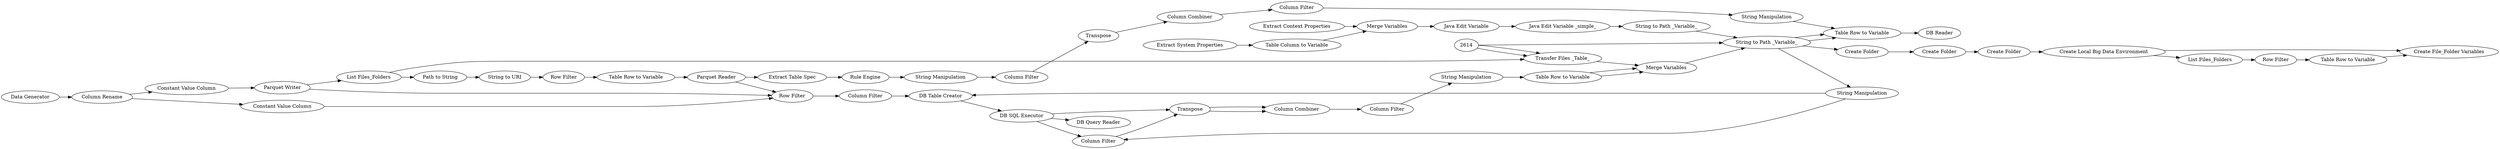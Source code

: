 digraph {
	6 [label="String to URI"]
	46 [label="DB Reader"]
	48 [label="DB SQL Executor"]
	1854 [label="Column Filter"]
	1855 [label="DB SQL Executor"]
	1856 [label="DB Query Reader"]
	1861 [label="Row Filter"]
	1864 [label="Extract Table Spec"]
	1873 [label="DB Table Selector"]
	1859 [label="Data Generator"]
	1872 [label="Column Rename"]
	1875 [label="Constant Value Column"]
	1876 [label="Constant Value Column"]
	1877 [label="Parquet Writer"]
	1878 [label="Parquet Writer"]
	1878 [label="Row Filter"]
	1879 [label="DB SQL Executor"]
	1880 [label="DB Query Reader"]
	1881 [label="DB Table Selector"]
	1882 [label="DB Reader"]
	426 [label="Column Combiner"]
	430 [label="Column Filter"]
	1613 [label="String Manipulation"]
	1869 [label="String Manipulation"]
	1870 [label="Column Filter"]
	1871 [label=Transpose]
	1873 [label="Table Row to Variable"]
	1879 [label="String Manipulation"]
	1880 [label="Column Filter"]
	1881 [label=Transpose]
	1882 [label="Column Combiner"]
	1883 [label="Column Filter"]
	1884 [label="String Manipulation"]
	1885 [label="Table Row to Variable"]
	28 [label="Extract System Properties"]
	47 [label="Create Folder"]
	48 [label="String to Path _Variable_"]
	49 [label="Java Edit Variable"]
	50 [label="Merge Variables"]
	51 [label="Table Column to Variable"]
	52 [label="Create Folder"]
	53 [label="Create Folder"]
	61 [label="Extract Context Properties"]
	86 [label="Create Local Big Data Environment"]
	87 [label="Java Edit Variable _simple_"]
	88 [label="String to Path _Variable_"]
	2541 [label="Create File_Folder Variables"]
	2624 [label="Row Filter"]
	2625 [label="Table Row to Variable"]
	2638 [label="List Files_Folders"]
	2615 [label="List Files_Folders"]
	2617 [label="Transfer Files _Table_"]
	2618 [label="Path to String"]
	2619 [label="Table Row to Variable"]
	2620 [label="Parquet Reader"]
	2621 [label="Rule Engine"]
	2622 [label="Merge Variables"]
	2623 [label="DB Table Creator"]
	1859 -> 1872
	1872 -> 1875
	1872 -> 1876
	1875 -> 1877
	1876 -> 1878
	1877 -> 1878
	426 -> 430
	430 -> 1613
	1613 -> 1873
	1869 -> 1870
	1870 -> 1871
	1871 -> 426
	1879 -> 1880
	1880 -> 1881
	1881 -> 1882
	1882 -> 1883
	1883 -> 1884
	1884 -> 1885
	28 -> 51
	47 -> 52
	48 -> 47
	49 -> 87
	50 -> 49
	51 -> 50
	52 -> 53
	53 -> 86
	61 -> 50
	86 -> 2638
	86 -> 2541
	87 -> 88
	88 -> 48
	2624 -> 2625
	2625 -> 2541
	2638 -> 2624
	6 -> 1861
	48 -> 1873
	48 -> 1873
	48 -> 1879
	1854 -> 2623
	1855 -> 1881
	1855 -> 1880
	1855 -> 1856
	1861 -> 2619
	1864 -> 2621
	1873 -> 46
	1877 -> 2615
	1878 -> 1854
	1879 -> 2623
	1881 -> 1882
	1885 -> 2622
	1885 -> 2622
	2614 -> 48
	2614 -> 2617
	2614 -> 2617
	2615 -> 2618
	2615 -> 2617
	2617 -> 2622
	2618 -> 6
	2619 -> 2620
	2620 -> 1878
	2620 -> 1864
	2621 -> 1869
	2622 -> 48
	2623 -> 1855
	rankdir=LR
}
